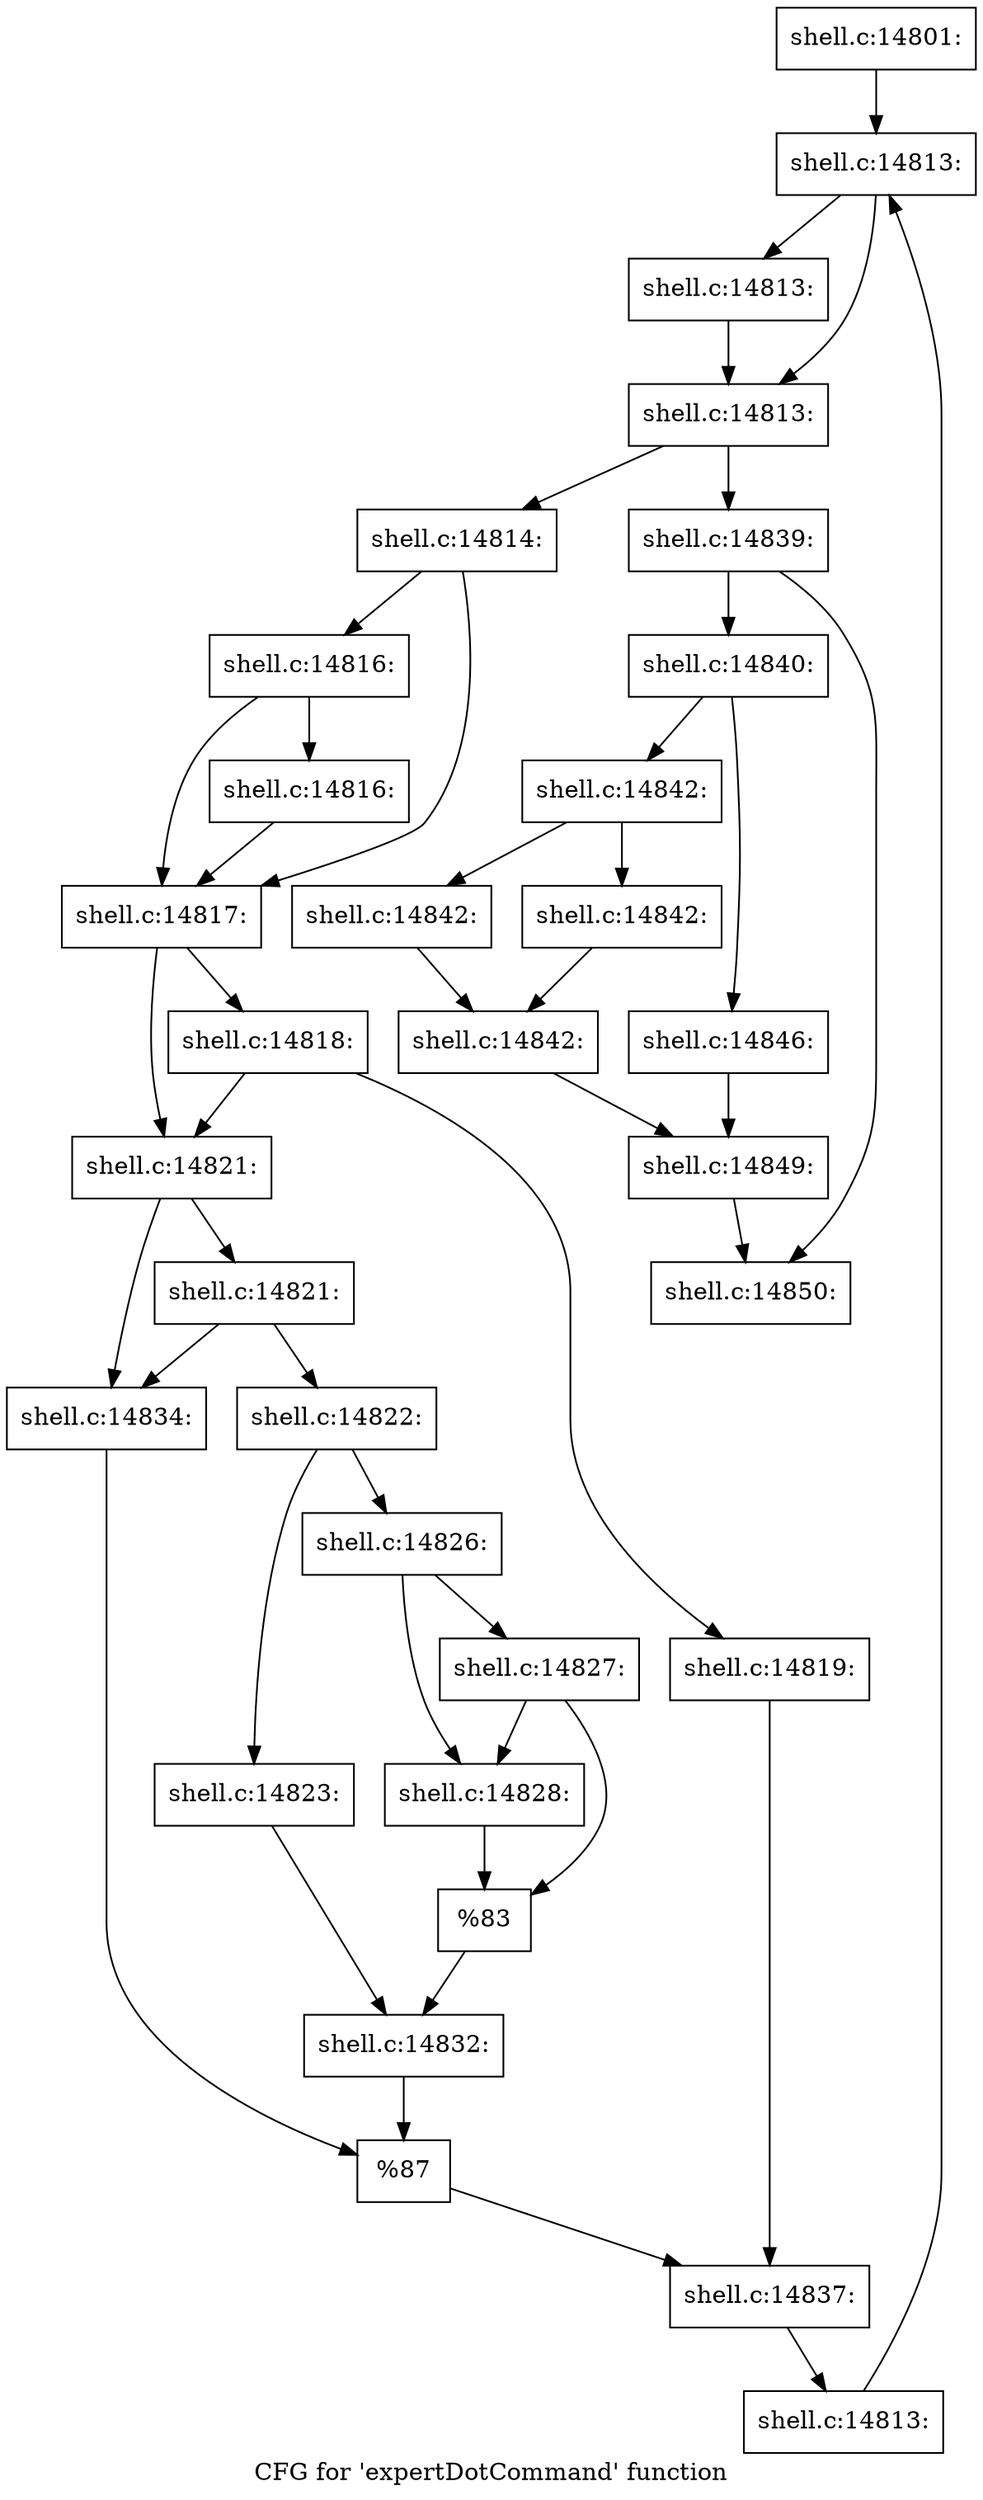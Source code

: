 digraph "CFG for 'expertDotCommand' function" {
	label="CFG for 'expertDotCommand' function";

	Node0x5602771e2c50 [shape=record,label="{shell.c:14801:}"];
	Node0x5602771e2c50 -> Node0x5602771ec970;
	Node0x5602771ec970 [shape=record,label="{shell.c:14813:}"];
	Node0x5602771ec970 -> Node0x5602771ecc60;
	Node0x5602771ec970 -> Node0x5602771ecc10;
	Node0x5602771ecc60 [shape=record,label="{shell.c:14813:}"];
	Node0x5602771ecc60 -> Node0x5602771ecc10;
	Node0x5602771ecc10 [shape=record,label="{shell.c:14813:}"];
	Node0x5602771ecc10 -> Node0x5602771ecb90;
	Node0x5602771ecc10 -> Node0x5602771ec7c0;
	Node0x5602771ecb90 [shape=record,label="{shell.c:14814:}"];
	Node0x5602771ecb90 -> Node0x5602771eddd0;
	Node0x5602771ecb90 -> Node0x5602771edd80;
	Node0x5602771eddd0 [shape=record,label="{shell.c:14816:}"];
	Node0x5602771eddd0 -> Node0x5602771edd30;
	Node0x5602771eddd0 -> Node0x5602771edd80;
	Node0x5602771edd30 [shape=record,label="{shell.c:14816:}"];
	Node0x5602771edd30 -> Node0x5602771edd80;
	Node0x5602771edd80 [shape=record,label="{shell.c:14817:}"];
	Node0x5602771edd80 -> Node0x5602771eecc0;
	Node0x5602771edd80 -> Node0x5602771eec70;
	Node0x5602771eecc0 [shape=record,label="{shell.c:14818:}"];
	Node0x5602771eecc0 -> Node0x5602771eebd0;
	Node0x5602771eecc0 -> Node0x5602771eec70;
	Node0x5602771eebd0 [shape=record,label="{shell.c:14819:}"];
	Node0x5602771eebd0 -> Node0x5602771eec20;
	Node0x5602771eec70 [shape=record,label="{shell.c:14821:}"];
	Node0x5602771eec70 -> Node0x5602771efbf0;
	Node0x5602771eec70 -> Node0x5602771efba0;
	Node0x5602771efbf0 [shape=record,label="{shell.c:14821:}"];
	Node0x5602771efbf0 -> Node0x5602771efb00;
	Node0x5602771efbf0 -> Node0x5602771efba0;
	Node0x5602771efb00 [shape=record,label="{shell.c:14822:}"];
	Node0x5602771efb00 -> Node0x5602771f0660;
	Node0x5602771efb00 -> Node0x5602771f0700;
	Node0x5602771f0660 [shape=record,label="{shell.c:14823:}"];
	Node0x5602771f0660 -> Node0x5602771f06b0;
	Node0x5602771f0700 [shape=record,label="{shell.c:14826:}"];
	Node0x5602771f0700 -> Node0x5602771f18c0;
	Node0x5602771f0700 -> Node0x5602771f1960;
	Node0x5602771f1960 [shape=record,label="{shell.c:14827:}"];
	Node0x5602771f1960 -> Node0x5602771f18c0;
	Node0x5602771f1960 -> Node0x5602771f1910;
	Node0x5602771f18c0 [shape=record,label="{shell.c:14828:}"];
	Node0x5602771f18c0 -> Node0x5602771f1910;
	Node0x5602771f1910 [shape=record,label="{%83}"];
	Node0x5602771f1910 -> Node0x5602771f06b0;
	Node0x5602771f06b0 [shape=record,label="{shell.c:14832:}"];
	Node0x5602771f06b0 -> Node0x5602771efb50;
	Node0x5602771efba0 [shape=record,label="{shell.c:14834:}"];
	Node0x5602771efba0 -> Node0x5602771efb50;
	Node0x5602771efb50 [shape=record,label="{%87}"];
	Node0x5602771efb50 -> Node0x5602771eec20;
	Node0x5602771eec20 [shape=record,label="{shell.c:14837:}"];
	Node0x5602771eec20 -> Node0x5602771ecb00;
	Node0x5602771ecb00 [shape=record,label="{shell.c:14813:}"];
	Node0x5602771ecb00 -> Node0x5602771ec970;
	Node0x5602771ec7c0 [shape=record,label="{shell.c:14839:}"];
	Node0x5602771ec7c0 -> Node0x5602771f3490;
	Node0x5602771ec7c0 -> Node0x5602771f34e0;
	Node0x5602771f3490 [shape=record,label="{shell.c:14840:}"];
	Node0x5602771f3490 -> Node0x5602771f3ea0;
	Node0x5602771f3490 -> Node0x5602771f3f40;
	Node0x5602771f3ea0 [shape=record,label="{shell.c:14842:}"];
	Node0x5602771f3ea0 -> Node0x5602771f46f0;
	Node0x5602771f3ea0 -> Node0x5602771f4740;
	Node0x5602771f46f0 [shape=record,label="{shell.c:14842:}"];
	Node0x5602771f46f0 -> Node0x5602771f4790;
	Node0x5602771f4740 [shape=record,label="{shell.c:14842:}"];
	Node0x5602771f4740 -> Node0x5602771f4790;
	Node0x5602771f4790 [shape=record,label="{shell.c:14842:}"];
	Node0x5602771f4790 -> Node0x5602771f3ef0;
	Node0x5602771f3f40 [shape=record,label="{shell.c:14846:}"];
	Node0x5602771f3f40 -> Node0x5602771f3ef0;
	Node0x5602771f3ef0 [shape=record,label="{shell.c:14849:}"];
	Node0x5602771f3ef0 -> Node0x5602771f34e0;
	Node0x5602771f34e0 [shape=record,label="{shell.c:14850:}"];
}
